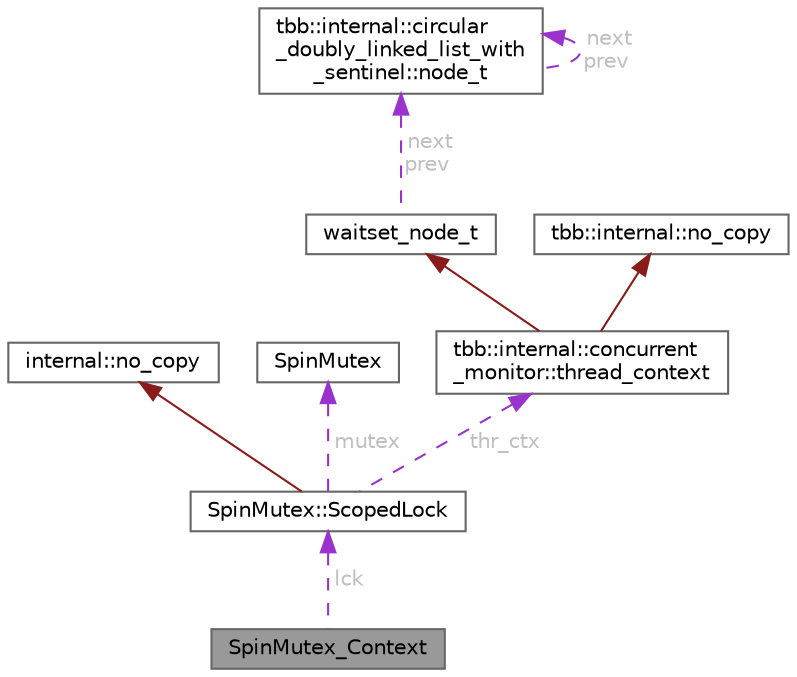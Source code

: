 digraph "SpinMutex_Context"
{
 // LATEX_PDF_SIZE
  bgcolor="transparent";
  edge [fontname=Helvetica,fontsize=10,labelfontname=Helvetica,labelfontsize=10];
  node [fontname=Helvetica,fontsize=10,shape=box,height=0.2,width=0.4];
  Node1 [id="Node000001",label="SpinMutex_Context",height=0.2,width=0.4,color="gray40", fillcolor="grey60", style="filled", fontcolor="black",tooltip=" "];
  Node2 -> Node1 [id="edge9_Node000001_Node000002",dir="back",color="darkorchid3",style="dashed",tooltip=" ",label=" lck",fontcolor="grey" ];
  Node2 [id="Node000002",label="SpinMutex::ScopedLock",height=0.2,width=0.4,color="gray40", fillcolor="white", style="filled",URL="$class_spin_mutex_1_1_scoped_lock.html",tooltip="The scoped locking pattern"];
  Node3 -> Node2 [id="edge10_Node000002_Node000003",dir="back",color="firebrick4",style="solid",tooltip=" "];
  Node3 [id="Node000003",label="internal::no_copy",height=0.2,width=0.4,color="gray40", fillcolor="white", style="filled",tooltip=" "];
  Node4 -> Node2 [id="edge11_Node000002_Node000004",dir="back",color="darkorchid3",style="dashed",tooltip=" ",label=" mutex",fontcolor="grey" ];
  Node4 [id="Node000004",label="SpinMutex",height=0.2,width=0.4,color="gray40", fillcolor="white", style="filled",URL="$class_spin_mutex.html",tooltip=" "];
  Node5 -> Node2 [id="edge12_Node000002_Node000005",dir="back",color="darkorchid3",style="dashed",tooltip=" ",label=" thr_ctx",fontcolor="grey" ];
  Node5 [id="Node000005",label="tbb::internal::concurrent\l_monitor::thread_context",height=0.2,width=0.4,color="gray40", fillcolor="white", style="filled",URL="$classtbb_1_1internal_1_1concurrent__monitor_1_1thread__context.html",tooltip=" "];
  Node6 -> Node5 [id="edge13_Node000005_Node000006",dir="back",color="firebrick4",style="solid",tooltip=" "];
  Node6 [id="Node000006",label="waitset_node_t",height=0.2,width=0.4,color="gray40", fillcolor="white", style="filled",URL="$structtbb_1_1internal_1_1circular__doubly__linked__list__with__sentinel_1_1node__t.html",tooltip=" "];
  Node7 -> Node6 [id="edge14_Node000006_Node000007",dir="back",color="darkorchid3",style="dashed",tooltip=" ",label=" next\nprev",fontcolor="grey" ];
  Node7 [id="Node000007",label="tbb::internal::circular\l_doubly_linked_list_with\l_sentinel::node_t",height=0.2,width=0.4,color="gray40", fillcolor="white", style="filled",URL="$structtbb_1_1internal_1_1circular__doubly__linked__list__with__sentinel_1_1node__t.html",tooltip=" "];
  Node7 -> Node7 [id="edge15_Node000007_Node000007",dir="back",color="darkorchid3",style="dashed",tooltip=" ",label=" next\nprev",fontcolor="grey" ];
  Node8 -> Node5 [id="edge16_Node000005_Node000008",dir="back",color="firebrick4",style="solid",tooltip=" "];
  Node8 [id="Node000008",label="tbb::internal::no_copy",height=0.2,width=0.4,color="gray40", fillcolor="white", style="filled",tooltip=" "];
}
